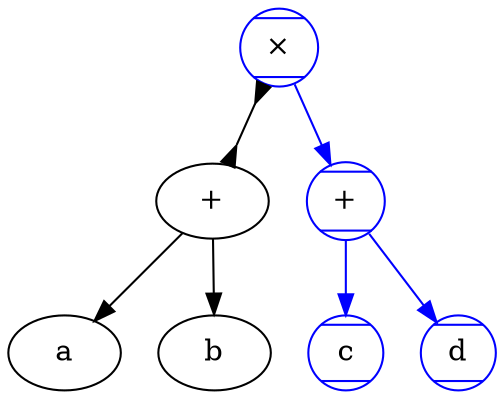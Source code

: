 strict digraph foil1 {
times1 [label="&times;",shape=Mcircle,color=blue];
plus1 [label="+"];
plus2 [label="+",shape=Mcircle,color=blue];
a1 [label="a"];
b1 [label="b"];
c1 [label="c",shape=Mcircle,color=blue];
d1 [label="d",shape=Mcircle,color=blue];

times1 -> plus1 [dir=both,arrowhead=inv,arrowtail=inv];
plus1 -> {a1, b1};
times1 -> plus2 [color=blue];
plus2 -> {c1, d1} [color=blue];
}